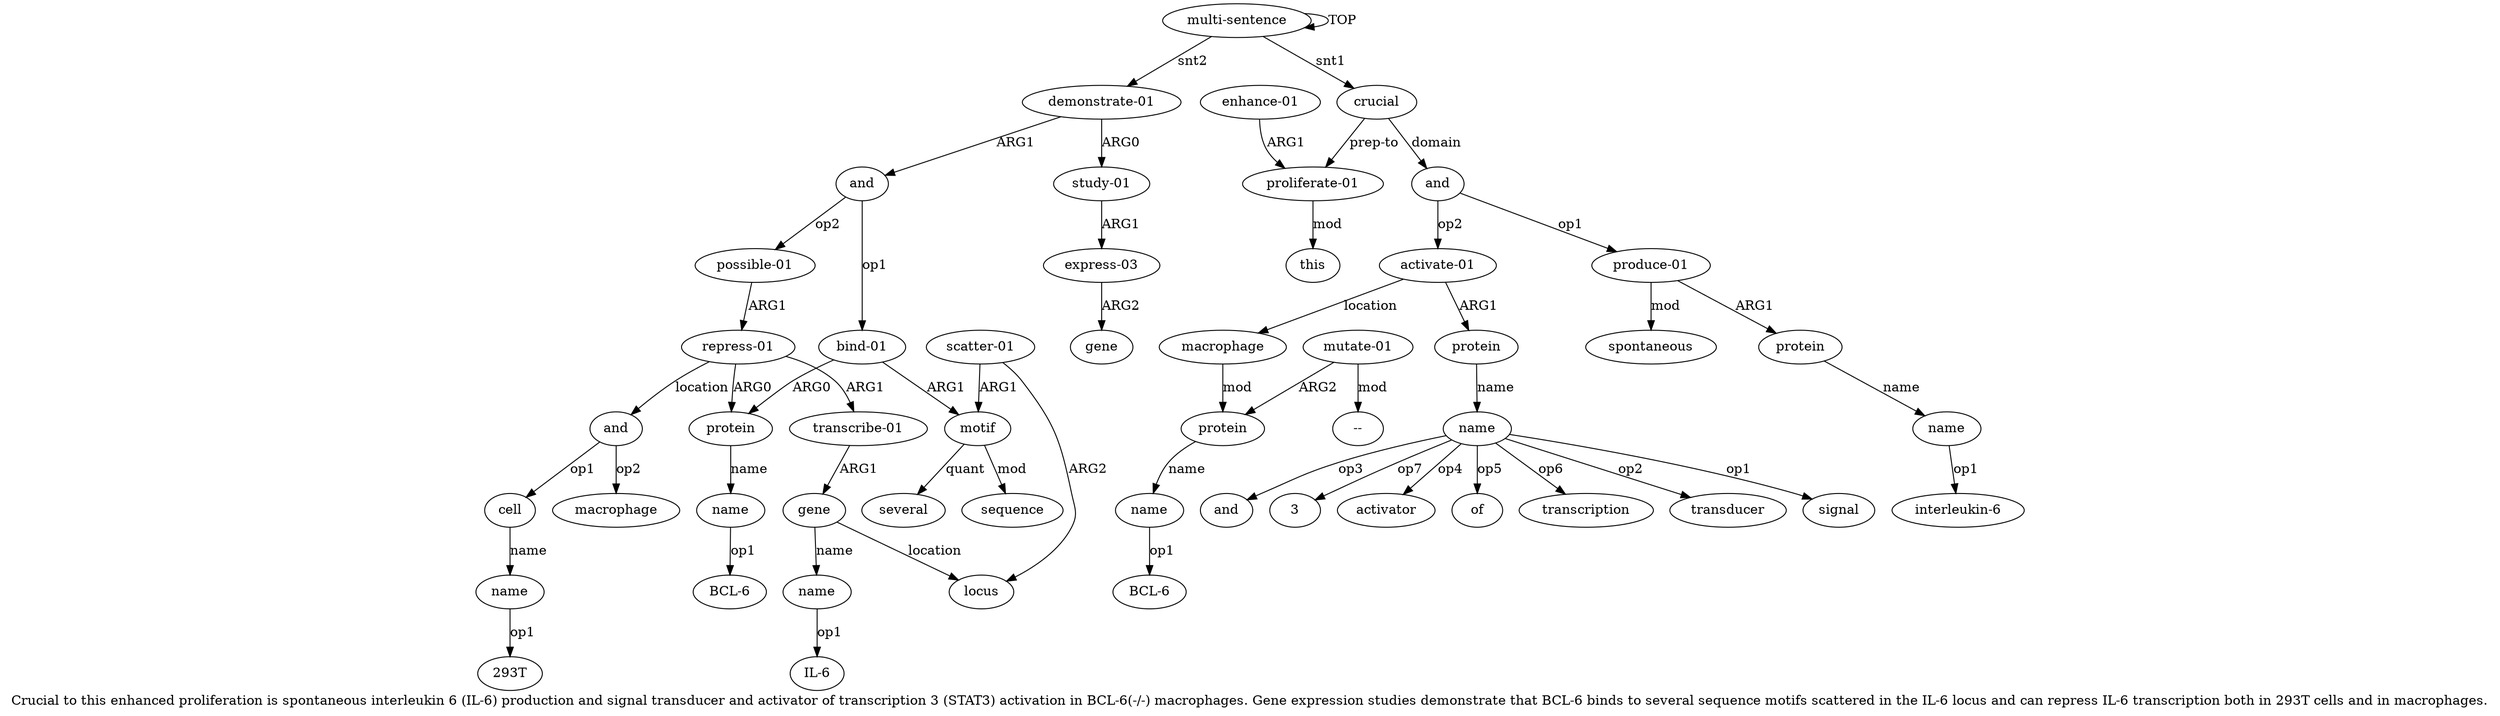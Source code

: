 digraph  {
	graph [label="Crucial to this enhanced proliferation is spontaneous interleukin 6 (IL-6) production and signal transducer and activator of transcription \
3 (STAT3) activation in BCL-6(-/-) macrophages. Gene expression studies demonstrate that BCL-6 binds to several sequence motifs \
scattered in the IL-6 locus and can repress IL-6 transcription both in 293T cells and in macrophages."];
	node [label="\N"];
	a20	 [color=black,
		gold_ind=20,
		gold_label=gene,
		label=gene,
		test_ind=20,
		test_label=gene];
	a21	 [color=black,
		gold_ind=21,
		gold_label=and,
		label=and,
		test_ind=21,
		test_label=and];
	a22	 [color=black,
		gold_ind=22,
		gold_label="bind-01",
		label="bind-01",
		test_ind=22,
		test_label="bind-01"];
	a21 -> a22 [key=0,
	color=black,
	gold_label=op1,
	label=op1,
	test_label=op1];
a32 [color=black,
	gold_ind=32,
	gold_label="possible-01",
	label="possible-01",
	test_ind=32,
	test_label="possible-01"];
a21 -> a32 [key=0,
color=black,
gold_label=op2,
label=op2,
test_label=op2];
a23 [color=black,
gold_ind=23,
gold_label=protein,
label=protein,
test_ind=23,
test_label=protein];
a22 -> a23 [key=0,
color=black,
gold_label=ARG0,
label=ARG0,
test_label=ARG0];
a25 [color=black,
gold_ind=25,
gold_label=motif,
label=motif,
test_ind=25,
test_label=motif];
a22 -> a25 [key=0,
color=black,
gold_label=ARG1,
label=ARG1,
test_label=ARG1];
a24 [color=black,
gold_ind=24,
gold_label=name,
label=name,
test_ind=24,
test_label=name];
a23 -> a24 [key=0,
color=black,
gold_label=name,
label=name,
test_label=name];
"a24 BCL-6" [color=black,
gold_ind=-1,
gold_label="BCL-6",
label="BCL-6",
test_ind=-1,
test_label="BCL-6"];
a24 -> "a24 BCL-6" [key=0,
color=black,
gold_label=op1,
label=op1,
test_label=op1];
a26 [color=black,
gold_ind=26,
gold_label=sequence,
label=sequence,
test_ind=26,
test_label=sequence];
a25 -> a26 [key=0,
color=black,
gold_label=mod,
label=mod,
test_label=mod];
a27 [color=black,
gold_ind=27,
gold_label=several,
label=several,
test_ind=27,
test_label=several];
a25 -> a27 [key=0,
color=black,
gold_label=quant,
label=quant,
test_label=quant];
a28 [color=black,
gold_ind=28,
gold_label="scatter-01",
label="scatter-01",
test_ind=28,
test_label="scatter-01"];
a28 -> a25 [key=0,
color=black,
gold_label=ARG1,
label=ARG1,
test_label=ARG1];
a29 [color=black,
gold_ind=29,
gold_label=locus,
label=locus,
test_ind=29,
test_label=locus];
a28 -> a29 [key=0,
color=black,
gold_label=ARG2,
label=ARG2,
test_label=ARG2];
a31 [color=black,
gold_ind=31,
gold_label=name,
label=name,
test_ind=31,
test_label=name];
"a31 IL-6" [color=black,
gold_ind=-1,
gold_label="IL-6",
label="IL-6",
test_ind=-1,
test_label="IL-6"];
a31 -> "a31 IL-6" [key=0,
color=black,
gold_label=op1,
label=op1,
test_label=op1];
"a12 activator" [color=black,
gold_ind=-1,
gold_label=activator,
label=activator,
test_ind=-1,
test_label=activator];
a30 [color=black,
gold_ind=30,
gold_label=gene,
label=gene,
test_ind=30,
test_label=gene];
a30 -> a29 [key=0,
color=black,
gold_label=location,
label=location,
test_label=location];
a30 -> a31 [key=0,
color=black,
gold_label=name,
label=name,
test_label=name];
a37 [color=black,
gold_ind=37,
gold_label=name,
label=name,
test_ind=37,
test_label=name];
"a37 293T" [color=black,
gold_ind=-1,
gold_label="293T",
label="293T",
test_ind=-1,
test_label="293T"];
a37 -> "a37 293T" [key=0,
color=black,
gold_label=op1,
label=op1,
test_label=op1];
a36 [color=black,
gold_ind=36,
gold_label=cell,
label=cell,
test_ind=36,
test_label=cell];
a36 -> a37 [key=0,
color=black,
gold_label=name,
label=name,
test_label=name];
a33 [color=black,
gold_ind=33,
gold_label="repress-01",
label="repress-01",
test_ind=33,
test_label="repress-01"];
a33 -> a23 [key=0,
color=black,
gold_label=ARG0,
label=ARG0,
test_label=ARG0];
a35 [color=black,
gold_ind=35,
gold_label=and,
label=and,
test_ind=35,
test_label=and];
a33 -> a35 [key=0,
color=black,
gold_label=location,
label=location,
test_label=location];
a34 [color=black,
gold_ind=34,
gold_label="transcribe-01",
label="transcribe-01",
test_ind=34,
test_label="transcribe-01"];
a33 -> a34 [key=0,
color=black,
gold_label=ARG1,
label=ARG1,
test_label=ARG1];
"a12 of" [color=black,
gold_ind=-1,
gold_label=of,
label=of,
test_ind=-1,
test_label=of];
a35 -> a36 [key=0,
color=black,
gold_label=op1,
label=op1,
test_label=op1];
a38 [color=black,
gold_ind=38,
gold_label=macrophage,
label=macrophage,
test_ind=38,
test_label=macrophage];
a35 -> a38 [key=0,
color=black,
gold_label=op2,
label=op2,
test_label=op2];
"a16 --" [color=black,
gold_ind=-1,
gold_label="--",
label="--",
test_ind=-1,
test_label="--"];
a34 -> a30 [key=0,
color=black,
gold_label=ARG1,
label=ARG1,
test_label=ARG1];
"a15 BCL-6" [color=black,
gold_ind=-1,
gold_label="BCL-6",
label="BCL-6",
test_ind=-1,
test_label="BCL-6"];
"a12 transcription" [color=black,
gold_ind=-1,
gold_label=transcription,
label=transcription,
test_ind=-1,
test_label=transcription];
"a12 transducer" [color=black,
gold_ind=-1,
gold_label=transducer,
label=transducer,
test_ind=-1,
test_label=transducer];
a32 -> a33 [key=0,
color=black,
gold_label=ARG1,
label=ARG1,
test_label=ARG1];
a15 [color=black,
gold_ind=15,
gold_label=name,
label=name,
test_ind=15,
test_label=name];
a15 -> "a15 BCL-6" [key=0,
color=black,
gold_label=op1,
label=op1,
test_label=op1];
a14 [color=black,
gold_ind=14,
gold_label=protein,
label=protein,
test_ind=14,
test_label=protein];
a14 -> a15 [key=0,
color=black,
gold_label=name,
label=name,
test_label=name];
a17 [color=black,
gold_ind=17,
gold_label="demonstrate-01",
label="demonstrate-01",
test_ind=17,
test_label="demonstrate-01"];
a17 -> a21 [key=0,
color=black,
gold_label=ARG1,
label=ARG1,
test_label=ARG1];
a18 [color=black,
gold_ind=18,
gold_label="study-01",
label="study-01",
test_ind=18,
test_label="study-01"];
a17 -> a18 [key=0,
color=black,
gold_label=ARG0,
label=ARG0,
test_label=ARG0];
a16 [color=black,
gold_ind=16,
gold_label="mutate-01",
label="mutate-01",
test_ind=16,
test_label="mutate-01"];
a16 -> "a16 --" [key=0,
color=black,
gold_label=mod,
label=mod,
test_label=mod];
a16 -> a14 [key=0,
color=black,
gold_label=ARG2,
label=ARG2,
test_label=ARG2];
a11 [color=black,
gold_ind=11,
gold_label=protein,
label=protein,
test_ind=11,
test_label=protein];
a12 [color=black,
gold_ind=12,
gold_label=name,
label=name,
test_ind=12,
test_label=name];
a11 -> a12 [key=0,
color=black,
gold_label=name,
label=name,
test_label=name];
a10 [color=black,
gold_ind=10,
gold_label="activate-01",
label="activate-01",
test_ind=10,
test_label="activate-01"];
a10 -> a11 [key=0,
color=black,
gold_label=ARG1,
label=ARG1,
test_label=ARG1];
a13 [color=black,
gold_ind=13,
gold_label=macrophage,
label=macrophage,
test_ind=13,
test_label=macrophage];
a10 -> a13 [key=0,
color=black,
gold_label=location,
label=location,
test_label=location];
a13 -> a14 [key=0,
color=black,
gold_label=mod,
label=mod,
test_label=mod];
a12 -> "a12 activator" [key=0,
color=black,
gold_label=op4,
label=op4,
test_label=op4];
a12 -> "a12 of" [key=0,
color=black,
gold_label=op5,
label=op5,
test_label=op5];
a12 -> "a12 transcription" [key=0,
color=black,
gold_label=op6,
label=op6,
test_label=op6];
a12 -> "a12 transducer" [key=0,
color=black,
gold_label=op2,
label=op2,
test_label=op2];
"a12 signal" [color=black,
gold_ind=-1,
gold_label=signal,
label=signal,
test_ind=-1,
test_label=signal];
a12 -> "a12 signal" [key=0,
color=black,
gold_label=op1,
label=op1,
test_label=op1];
"a12 and" [color=black,
gold_ind=-1,
gold_label=and,
label=and,
test_ind=-1,
test_label=and];
a12 -> "a12 and" [key=0,
color=black,
gold_label=op3,
label=op3,
test_label=op3];
"a12 3" [color=black,
gold_ind=-1,
gold_label=3,
label=3,
test_ind=-1,
test_label=3];
a12 -> "a12 3" [key=0,
color=black,
gold_label=op7,
label=op7,
test_label=op7];
"a8 interleukin-6" [color=black,
gold_ind=-1,
gold_label="interleukin-6",
label="interleukin-6",
test_ind=-1,
test_label="interleukin-6"];
a19 [color=black,
gold_ind=19,
gold_label="express-03",
label="express-03",
test_ind=19,
test_label="express-03"];
a19 -> a20 [key=0,
color=black,
gold_label=ARG2,
label=ARG2,
test_label=ARG2];
a18 -> a19 [key=0,
color=black,
gold_label=ARG1,
label=ARG1,
test_label=ARG1];
a1 [color=black,
gold_ind=1,
gold_label=crucial,
label=crucial,
test_ind=1,
test_label=crucial];
a2 [color=black,
gold_ind=2,
gold_label="proliferate-01",
label="proliferate-01",
test_ind=2,
test_label="proliferate-01"];
a1 -> a2 [key=0,
color=black,
gold_label="prep-to",
label="prep-to",
test_label="prep-to"];
a5 [color=black,
gold_ind=5,
gold_label=and,
label=and,
test_ind=5,
test_label=and];
a1 -> a5 [key=0,
color=black,
gold_label=domain,
label=domain,
test_label=domain];
a0 [color=black,
gold_ind=0,
gold_label="multi-sentence",
label="multi-sentence",
test_ind=0,
test_label="multi-sentence"];
a0 -> a17 [key=0,
color=black,
gold_label=snt2,
label=snt2,
test_label=snt2];
a0 -> a1 [key=0,
color=black,
gold_label=snt1,
label=snt1,
test_label=snt1];
a0 -> a0 [key=0,
color=black,
gold_label=TOP,
label=TOP,
test_label=TOP];
a3 [color=black,
gold_ind=3,
gold_label="enhance-01",
label="enhance-01",
test_ind=3,
test_label="enhance-01"];
a3 -> a2 [key=0,
color=black,
gold_label=ARG1,
label=ARG1,
test_label=ARG1];
a4 [color=black,
gold_ind=4,
gold_label=this,
label=this,
test_ind=4,
test_label=this];
a2 -> a4 [key=0,
color=black,
gold_label=mod,
label=mod,
test_label=mod];
a5 -> a10 [key=0,
color=black,
gold_label=op2,
label=op2,
test_label=op2];
a6 [color=black,
gold_ind=6,
gold_label="produce-01",
label="produce-01",
test_ind=6,
test_label="produce-01"];
a5 -> a6 [key=0,
color=black,
gold_label=op1,
label=op1,
test_label=op1];
a7 [color=black,
gold_ind=7,
gold_label=protein,
label=protein,
test_ind=7,
test_label=protein];
a8 [color=black,
gold_ind=8,
gold_label=name,
label=name,
test_ind=8,
test_label=name];
a7 -> a8 [key=0,
color=black,
gold_label=name,
label=name,
test_label=name];
a6 -> a7 [key=0,
color=black,
gold_label=ARG1,
label=ARG1,
test_label=ARG1];
a9 [color=black,
gold_ind=9,
gold_label=spontaneous,
label=spontaneous,
test_ind=9,
test_label=spontaneous];
a6 -> a9 [key=0,
color=black,
gold_label=mod,
label=mod,
test_label=mod];
a8 -> "a8 interleukin-6" [key=0,
color=black,
gold_label=op1,
label=op1,
test_label=op1];
}
